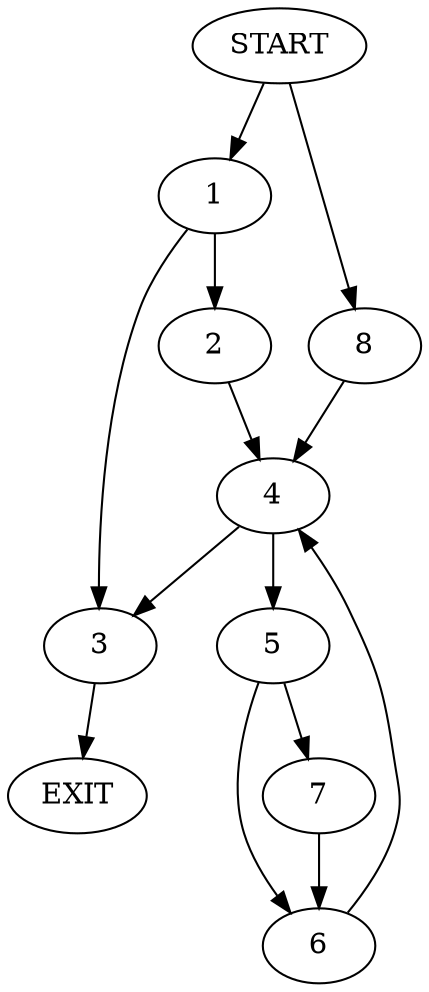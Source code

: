 digraph {
0 [label="START"]
9 [label="EXIT"]
0 -> 1
1 -> 2
1 -> 3
2 -> 4
3 -> 9
4 -> 3
4 -> 5
5 -> 6
5 -> 7
7 -> 6
6 -> 4
0 -> 8
8 -> 4
}
